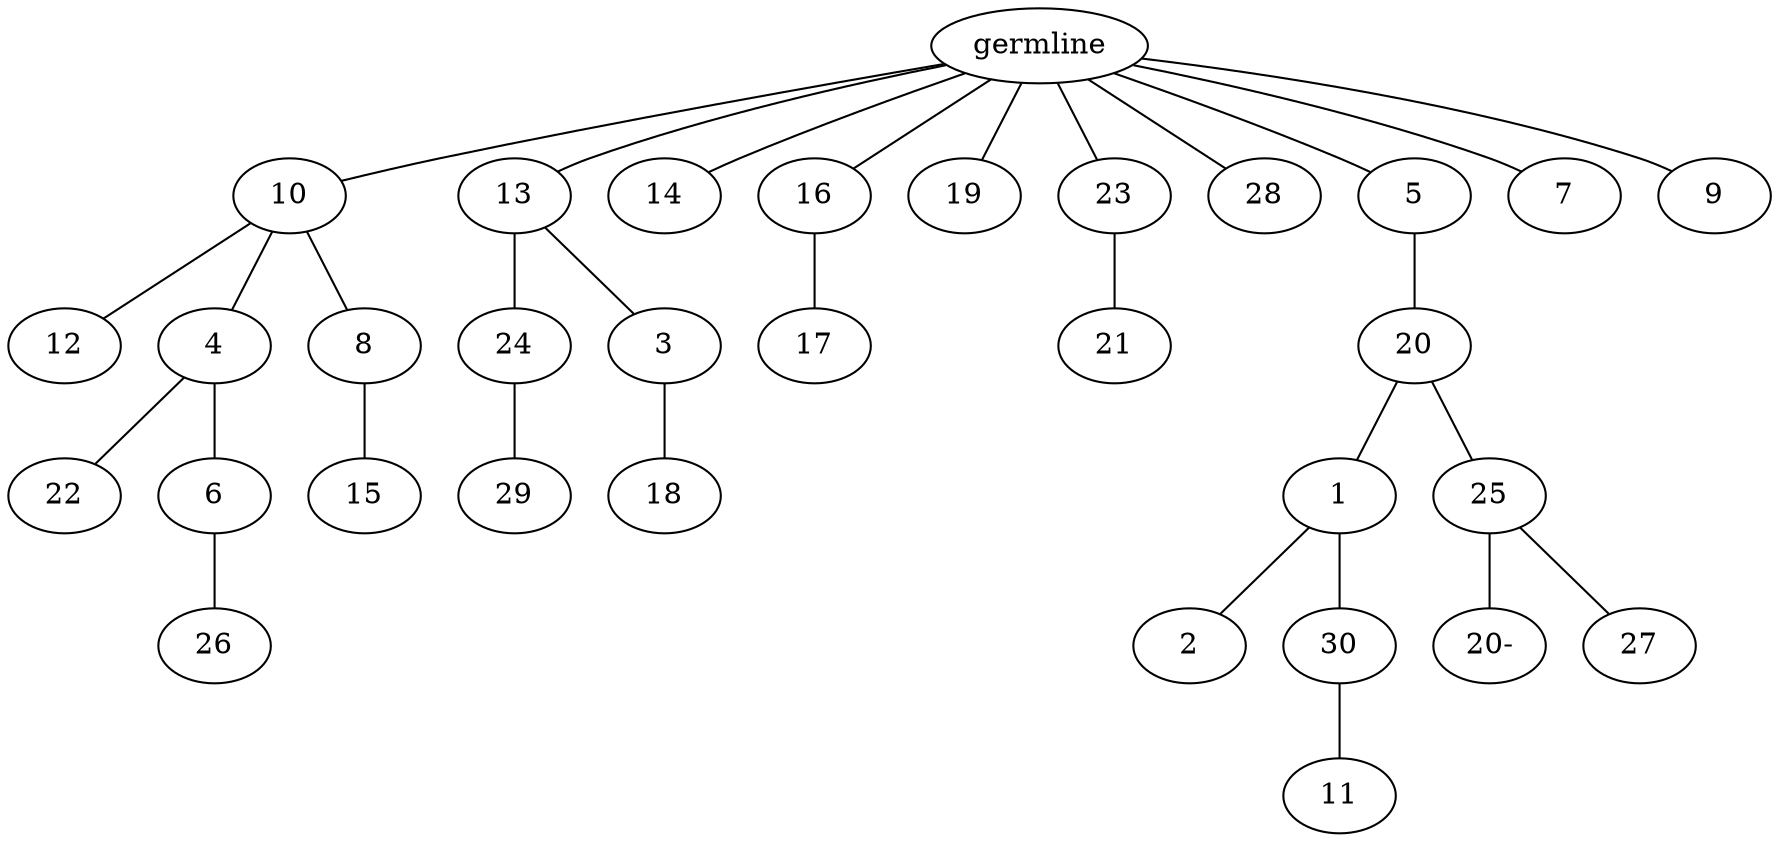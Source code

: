 graph tree {
    "140403749251968" [label="germline"];
    "140403749611984" [label="10"];
    "140403749582832" [label="12"];
    "140403749583024" [label="4"];
    "140403749581296" [label="22"];
    "140403749583456" [label="6"];
    "140403749581392" [label="26"];
    "140403749581248" [label="8"];
    "140403749582064" [label="15"];
    "140403749612416" [label="13"];
    "140403749583360" [label="24"];
    "140403749584752" [label="29"];
    "140403749584368" [label="3"];
    "140403749581968" [label="18"];
    "140403749610784" [label="14"];
    "140403749610688" [label="16"];
    "140403749583792" [label="17"];
    "140403749581200" [label="19"];
    "140403749584656" [label="23"];
    "140403749582208" [label="21"];
    "140403749584176" [label="28"];
    "140403749582928" [label="5"];
    "140403749582304" [label="20"];
    "140403749582976" [label="1"];
    "140403749581488" [label="2"];
    "140403749582736" [label="30"];
    "140403749583984" [label="11"];
    "140403750178976" [label="25"];
    "140403749249376" [label="20-"];
    "140403749584848" [label="27"];
    "140403749979424" [label="7"];
    "140403750179072" [label="9"];
    "140403749251968" -- "140403749611984";
    "140403749251968" -- "140403749612416";
    "140403749251968" -- "140403749610784";
    "140403749251968" -- "140403749610688";
    "140403749251968" -- "140403749581200";
    "140403749251968" -- "140403749584656";
    "140403749251968" -- "140403749584176";
    "140403749251968" -- "140403749582928";
    "140403749251968" -- "140403749979424";
    "140403749251968" -- "140403750179072";
    "140403749611984" -- "140403749582832";
    "140403749611984" -- "140403749583024";
    "140403749611984" -- "140403749581248";
    "140403749583024" -- "140403749581296";
    "140403749583024" -- "140403749583456";
    "140403749583456" -- "140403749581392";
    "140403749581248" -- "140403749582064";
    "140403749612416" -- "140403749583360";
    "140403749612416" -- "140403749584368";
    "140403749583360" -- "140403749584752";
    "140403749584368" -- "140403749581968";
    "140403749610688" -- "140403749583792";
    "140403749584656" -- "140403749582208";
    "140403749582928" -- "140403749582304";
    "140403749582304" -- "140403749582976";
    "140403749582304" -- "140403750178976";
    "140403749582976" -- "140403749581488";
    "140403749582976" -- "140403749582736";
    "140403749582736" -- "140403749583984";
    "140403750178976" -- "140403749249376";
    "140403750178976" -- "140403749584848";
}
